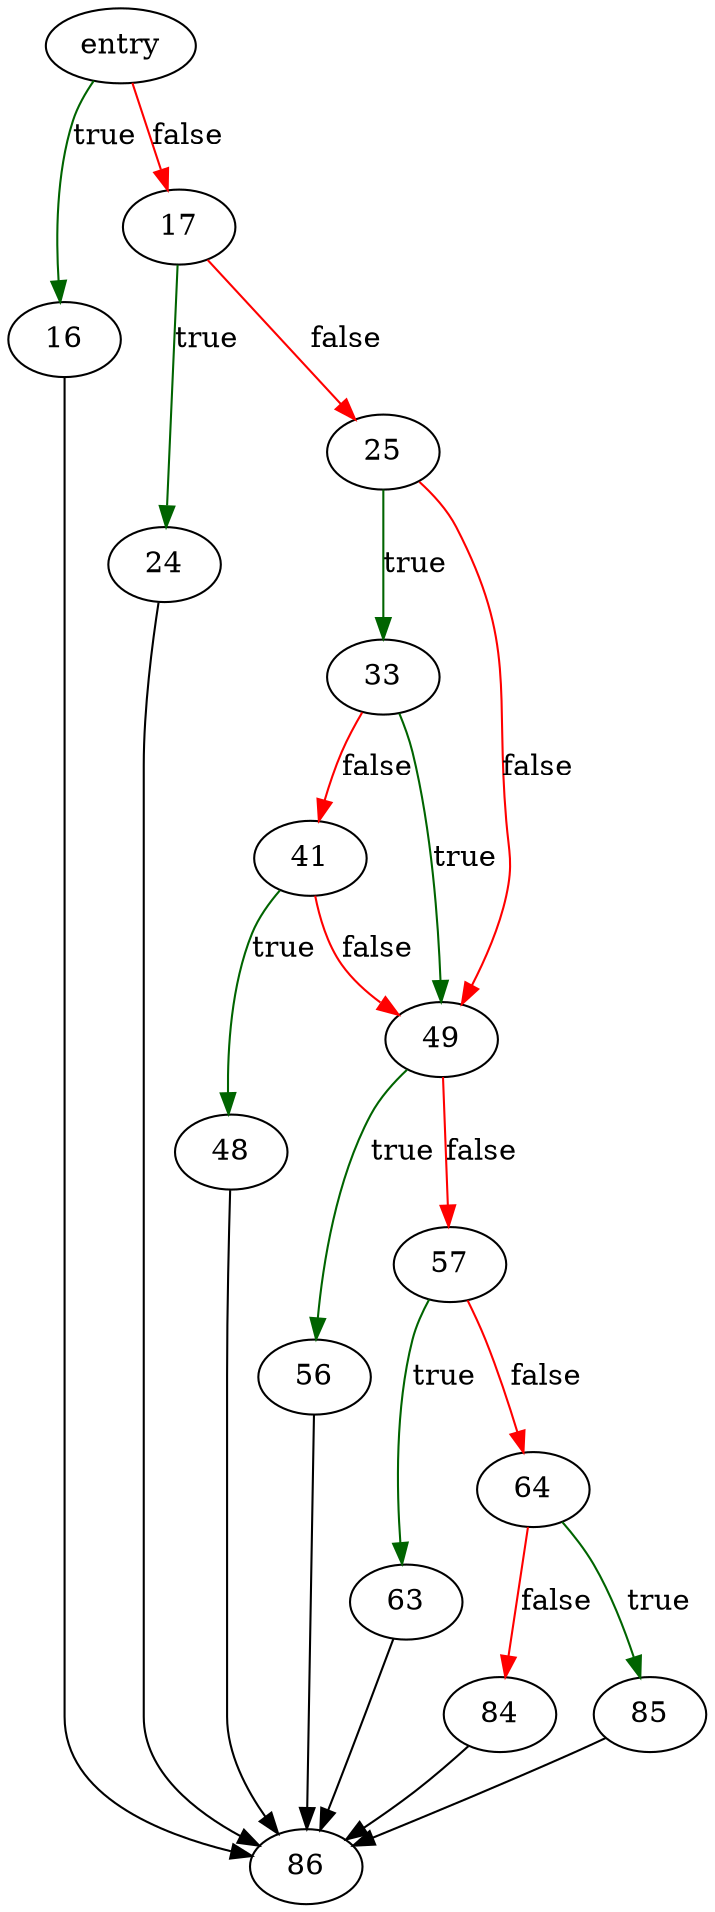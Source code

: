 digraph "termCanDriveIndex" {
	// Node definitions.
	3 [label=entry];
	16;
	17;
	24;
	25;
	33;
	41;
	48;
	49;
	56;
	57;
	63;
	64;
	84;
	85;
	86;

	// Edge definitions.
	3 -> 16 [
		color=darkgreen
		label=true
	];
	3 -> 17 [
		color=red
		label=false
	];
	16 -> 86;
	17 -> 24 [
		color=darkgreen
		label=true
	];
	17 -> 25 [
		color=red
		label=false
	];
	24 -> 86;
	25 -> 33 [
		color=darkgreen
		label=true
	];
	25 -> 49 [
		color=red
		label=false
	];
	33 -> 41 [
		color=red
		label=false
	];
	33 -> 49 [
		color=darkgreen
		label=true
	];
	41 -> 48 [
		color=darkgreen
		label=true
	];
	41 -> 49 [
		color=red
		label=false
	];
	48 -> 86;
	49 -> 56 [
		color=darkgreen
		label=true
	];
	49 -> 57 [
		color=red
		label=false
	];
	56 -> 86;
	57 -> 63 [
		color=darkgreen
		label=true
	];
	57 -> 64 [
		color=red
		label=false
	];
	63 -> 86;
	64 -> 84 [
		color=red
		label=false
	];
	64 -> 85 [
		color=darkgreen
		label=true
	];
	84 -> 86;
	85 -> 86;
}